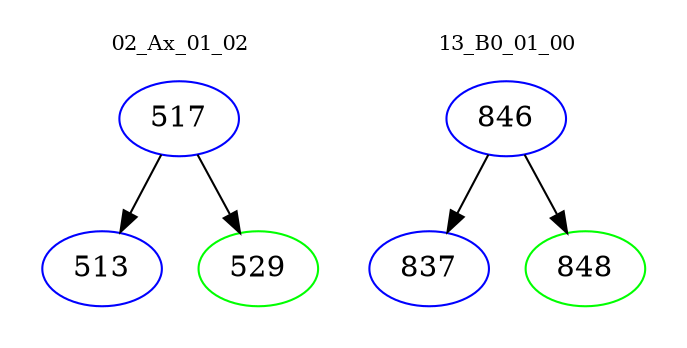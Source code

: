 digraph{
subgraph cluster_0 {
color = white
label = "02_Ax_01_02";
fontsize=10;
T0_517 [label="517", color="blue"]
T0_517 -> T0_513 [color="black"]
T0_513 [label="513", color="blue"]
T0_517 -> T0_529 [color="black"]
T0_529 [label="529", color="green"]
}
subgraph cluster_1 {
color = white
label = "13_B0_01_00";
fontsize=10;
T1_846 [label="846", color="blue"]
T1_846 -> T1_837 [color="black"]
T1_837 [label="837", color="blue"]
T1_846 -> T1_848 [color="black"]
T1_848 [label="848", color="green"]
}
}
